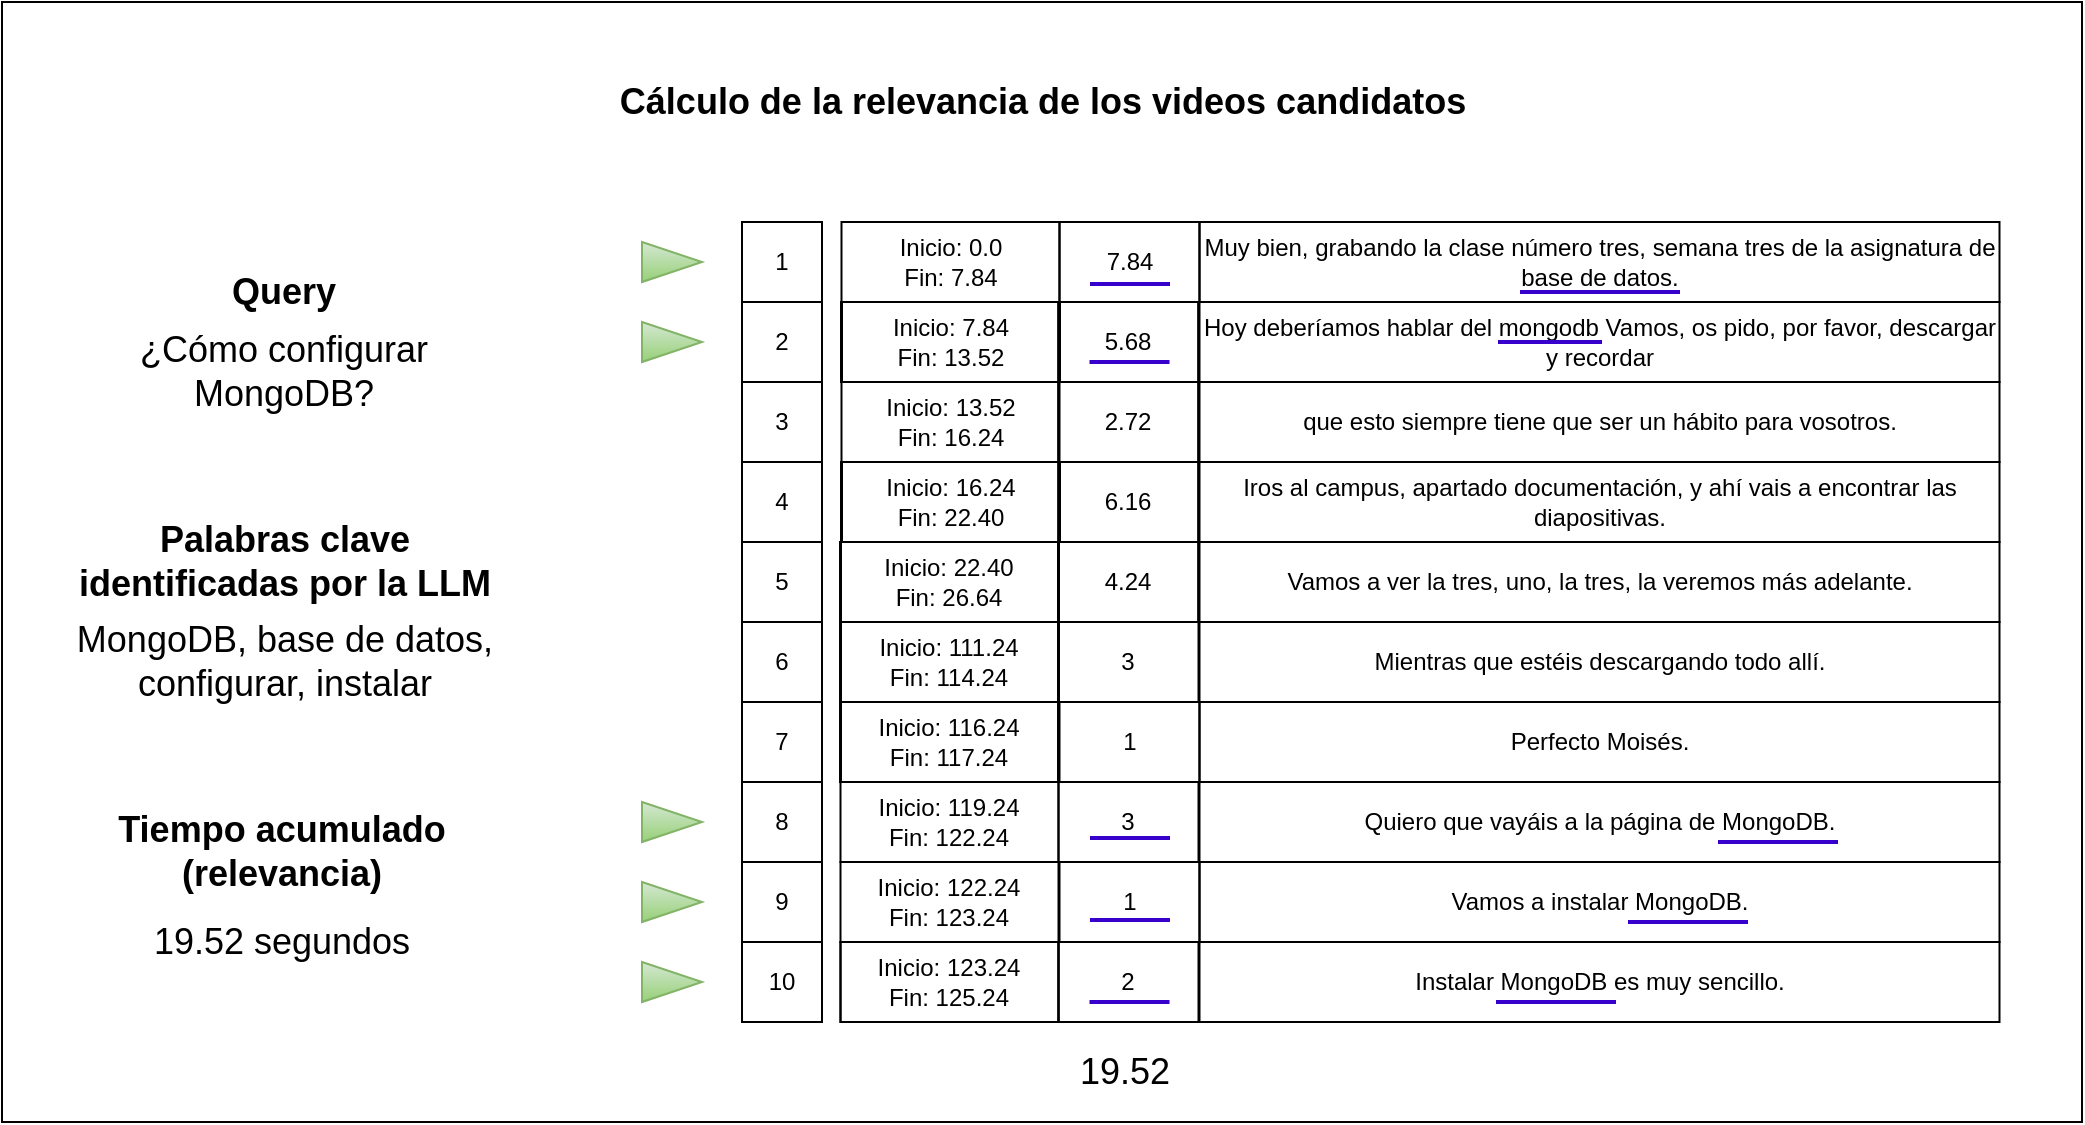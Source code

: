 <mxfile>
    <diagram id="01_xcEH4UmA5kcshdU0a" name="Page-1">
        <mxGraphModel dx="2121" dy="756" grid="1" gridSize="10" guides="1" tooltips="1" connect="1" arrows="1" fold="1" page="1" pageScale="1" pageWidth="850" pageHeight="1100" math="0" shadow="0">
            <root>
                <mxCell id="0"/>
                <mxCell id="1" parent="0"/>
                <mxCell id="115" value="" style="rounded=0;whiteSpace=wrap;html=1;fontSize=17;fillColor=#FFFFFF;" parent="1" vertex="1">
                    <mxGeometry x="-760" y="260" width="1040" height="560" as="geometry"/>
                </mxCell>
                <mxCell id="114" value="&lt;b style=&quot;font-size: 18px;&quot;&gt;&lt;font style=&quot;font-size: 18px;&quot;&gt;Cálculo de la relevancia de los videos candidatos&lt;/font&gt;&lt;/b&gt;" style="text;html=1;align=center;verticalAlign=middle;resizable=0;points=[];autosize=1;strokeColor=none;fillColor=none;fontColor=#000000;fontSize=18;" parent="1" vertex="1">
                    <mxGeometry x="-465" y="290" width="450" height="40" as="geometry"/>
                </mxCell>
                <mxCell id="172" value="Query" style="text;html=1;strokeColor=none;fillColor=none;align=center;verticalAlign=middle;whiteSpace=wrap;rounded=0;labelBackgroundColor=none;fontSize=18;fontColor=#000000;fontStyle=1" parent="1" vertex="1">
                    <mxGeometry x="-648.75" y="390" width="60" height="30" as="geometry"/>
                </mxCell>
                <mxCell id="173" value="¿Cómo configurar MongoDB?" style="text;html=1;strokeColor=none;fillColor=none;align=center;verticalAlign=middle;whiteSpace=wrap;rounded=0;labelBackgroundColor=none;fontSize=18;fontColor=#000000;" parent="1" vertex="1">
                    <mxGeometry x="-718.75" y="430" width="200" height="30" as="geometry"/>
                </mxCell>
                <mxCell id="175" value="MongoDB, base de datos, configurar, instalar" style="text;html=1;strokeColor=none;fillColor=none;align=center;verticalAlign=middle;whiteSpace=wrap;rounded=0;labelBackgroundColor=none;fontSize=18;fontColor=#000000;" parent="1" vertex="1">
                    <mxGeometry x="-743.13" y="555" width="248.75" height="70" as="geometry"/>
                </mxCell>
                <mxCell id="190" value="Palabras clave identificadas por la LLM" style="text;html=1;strokeColor=none;fillColor=none;align=center;verticalAlign=middle;whiteSpace=wrap;rounded=0;labelBackgroundColor=none;fontSize=18;fontColor=#000000;fontStyle=1" vertex="1" parent="1">
                    <mxGeometry x="-730" y="525" width="222.5" height="30" as="geometry"/>
                </mxCell>
                <mxCell id="194" value="" style="rounded=0;whiteSpace=wrap;html=1;strokeColor=#000000;fontColor=default;fillColor=none;" vertex="1" parent="1">
                    <mxGeometry x="-390" y="370" width="40" height="400" as="geometry"/>
                </mxCell>
                <mxCell id="195" value="1" style="whiteSpace=wrap;html=1;aspect=fixed;strokeColor=#000000;fontColor=#000000;fillColor=none;" vertex="1" parent="1">
                    <mxGeometry x="-390" y="370" width="40" height="40" as="geometry"/>
                </mxCell>
                <mxCell id="196" value="2" style="whiteSpace=wrap;html=1;aspect=fixed;strokeColor=#000000;fontColor=#000000;fillColor=none;" vertex="1" parent="1">
                    <mxGeometry x="-390" y="410" width="40" height="40" as="geometry"/>
                </mxCell>
                <mxCell id="197" value="3" style="whiteSpace=wrap;html=1;aspect=fixed;strokeColor=#000000;fontColor=#000000;fillColor=none;" vertex="1" parent="1">
                    <mxGeometry x="-390" y="450" width="40" height="40" as="geometry"/>
                </mxCell>
                <mxCell id="198" value="4" style="whiteSpace=wrap;html=1;aspect=fixed;strokeColor=#000000;fontColor=#000000;fillColor=none;" vertex="1" parent="1">
                    <mxGeometry x="-390" y="490" width="40" height="40" as="geometry"/>
                </mxCell>
                <mxCell id="199" value="5" style="whiteSpace=wrap;html=1;aspect=fixed;strokeColor=#000000;fontColor=#000000;fillColor=none;" vertex="1" parent="1">
                    <mxGeometry x="-390" y="530" width="40" height="40" as="geometry"/>
                </mxCell>
                <mxCell id="200" value="6" style="whiteSpace=wrap;html=1;aspect=fixed;strokeColor=#000000;fontColor=#000000;fillColor=none;" vertex="1" parent="1">
                    <mxGeometry x="-390" y="570" width="40" height="40" as="geometry"/>
                </mxCell>
                <mxCell id="201" value="8" style="whiteSpace=wrap;html=1;aspect=fixed;strokeColor=#000000;fontColor=#000000;fillColor=none;" vertex="1" parent="1">
                    <mxGeometry x="-390" y="650" width="40" height="40" as="geometry"/>
                </mxCell>
                <mxCell id="202" value="7" style="whiteSpace=wrap;html=1;aspect=fixed;strokeColor=#000000;fontColor=#000000;fillColor=none;" vertex="1" parent="1">
                    <mxGeometry x="-390" y="610" width="40" height="40" as="geometry"/>
                </mxCell>
                <mxCell id="203" value="9" style="whiteSpace=wrap;html=1;aspect=fixed;strokeColor=#000000;fontColor=#000000;fillColor=none;" vertex="1" parent="1">
                    <mxGeometry x="-390" y="690" width="40" height="40" as="geometry"/>
                </mxCell>
                <mxCell id="204" value="10" style="whiteSpace=wrap;html=1;aspect=fixed;strokeColor=#000000;fontColor=#000000;fillColor=none;" vertex="1" parent="1">
                    <mxGeometry x="-390" y="730" width="40" height="40" as="geometry"/>
                </mxCell>
                <mxCell id="312" value="Inicio: 0.0 &lt;br&gt;Fin: 7.84" style="rounded=0;whiteSpace=wrap;html=1;fillColor=none;strokeColor=#000000;fontColor=#000000;" vertex="1" parent="1">
                    <mxGeometry x="-340.25" y="370" width="109" height="40" as="geometry"/>
                </mxCell>
                <mxCell id="314" value="" style="rounded=0;whiteSpace=wrap;html=1;fillColor=none;strokeColor=#000000;" vertex="1" parent="1">
                    <mxGeometry x="-340.25" y="410" width="109" height="40" as="geometry"/>
                </mxCell>
                <mxCell id="315" value="Inicio: 13.52&lt;br&gt;Fin: 16.24" style="rounded=0;whiteSpace=wrap;html=1;fillColor=none;strokeColor=#000000;fontColor=#000000;" vertex="1" parent="1">
                    <mxGeometry x="-340.25" y="450" width="109" height="40" as="geometry"/>
                </mxCell>
                <mxCell id="316" value="" style="rounded=0;whiteSpace=wrap;html=1;fillColor=none;strokeColor=#000000;" vertex="1" parent="1">
                    <mxGeometry x="-340.25" y="490" width="109" height="40" as="geometry"/>
                </mxCell>
                <mxCell id="317" value="" style="rounded=0;whiteSpace=wrap;html=1;fillColor=none;strokeColor=#000000;" vertex="1" parent="1">
                    <mxGeometry x="-340.75" y="530" width="109" height="40" as="geometry"/>
                </mxCell>
                <mxCell id="318" value="" style="rounded=0;whiteSpace=wrap;html=1;fillColor=none;strokeColor=#000000;" vertex="1" parent="1">
                    <mxGeometry x="-340.75" y="570" width="109" height="40" as="geometry"/>
                </mxCell>
                <mxCell id="319" value="" style="rounded=0;whiteSpace=wrap;html=1;fillColor=none;strokeColor=#000000;" vertex="1" parent="1">
                    <mxGeometry x="-340.75" y="610" width="109" height="40" as="geometry"/>
                </mxCell>
                <mxCell id="320" value="Inicio: 119.24&lt;br&gt;Fin: 122.24" style="rounded=0;whiteSpace=wrap;html=1;fillColor=none;strokeColor=#000000;fontColor=#000000;" vertex="1" parent="1">
                    <mxGeometry x="-340.75" y="650" width="109" height="40" as="geometry"/>
                </mxCell>
                <mxCell id="321" value="Inicio: 122.24&lt;br&gt;Fin: 123.24" style="rounded=0;whiteSpace=wrap;html=1;fillColor=none;strokeColor=#000000;fontColor=#000000;" vertex="1" parent="1">
                    <mxGeometry x="-340.75" y="690" width="109" height="40" as="geometry"/>
                </mxCell>
                <mxCell id="322" value="" style="rounded=0;whiteSpace=wrap;html=1;fillColor=none;strokeColor=#000000;" vertex="1" parent="1">
                    <mxGeometry x="-340.75" y="730" width="109" height="40" as="geometry"/>
                </mxCell>
                <mxCell id="327" value="Mientras que estéis descargando todo allí." style="rounded=0;whiteSpace=wrap;html=1;fillColor=none;strokeColor=#000000;fontColor=#000000;" vertex="1" parent="1">
                    <mxGeometry x="-161.25" y="570" width="400" height="40" as="geometry"/>
                </mxCell>
                <mxCell id="328" value="Perfecto Moisés." style="rounded=0;whiteSpace=wrap;html=1;fillColor=none;strokeColor=#000000;fontColor=#000000;" vertex="1" parent="1">
                    <mxGeometry x="-161.25" y="610" width="400" height="40" as="geometry"/>
                </mxCell>
                <mxCell id="367" value="" style="rounded=0;whiteSpace=wrap;html=1;fillColor=none;strokeColor=#000000;" vertex="1" parent="1">
                    <mxGeometry x="-340.25" y="410" width="109" height="40" as="geometry"/>
                </mxCell>
                <mxCell id="370" value="" style="rounded=0;whiteSpace=wrap;html=1;fillColor=none;strokeColor=#000000;" vertex="1" parent="1">
                    <mxGeometry x="-340.25" y="490" width="109" height="40" as="geometry"/>
                </mxCell>
                <mxCell id="373" value="" style="rounded=0;whiteSpace=wrap;html=1;fillColor=none;strokeColor=#000000;" vertex="1" parent="1">
                    <mxGeometry x="-340.25" y="410" width="109" height="40" as="geometry"/>
                </mxCell>
                <mxCell id="376" value="" style="rounded=0;whiteSpace=wrap;html=1;fillColor=none;strokeColor=#000000;" vertex="1" parent="1">
                    <mxGeometry x="-340.25" y="490" width="109" height="40" as="geometry"/>
                </mxCell>
                <mxCell id="379" value="" style="rounded=0;whiteSpace=wrap;html=1;fillColor=none;strokeColor=#000000;" vertex="1" parent="1">
                    <mxGeometry x="-340.75" y="530" width="109" height="40" as="geometry"/>
                </mxCell>
                <mxCell id="380" value="" style="rounded=0;whiteSpace=wrap;html=1;fillColor=none;strokeColor=#000000;" vertex="1" parent="1">
                    <mxGeometry x="-340.75" y="570" width="109" height="40" as="geometry"/>
                </mxCell>
                <mxCell id="381" value="" style="rounded=0;whiteSpace=wrap;html=1;fillColor=none;strokeColor=#000000;" vertex="1" parent="1">
                    <mxGeometry x="-340.75" y="610" width="109" height="40" as="geometry"/>
                </mxCell>
                <mxCell id="384" value="" style="rounded=0;whiteSpace=wrap;html=1;fillColor=none;strokeColor=#000000;" vertex="1" parent="1">
                    <mxGeometry x="-340.25" y="410" width="109" height="40" as="geometry"/>
                </mxCell>
                <mxCell id="387" value="" style="rounded=0;whiteSpace=wrap;html=1;fillColor=none;strokeColor=#000000;" vertex="1" parent="1">
                    <mxGeometry x="-340.25" y="490" width="109" height="40" as="geometry"/>
                </mxCell>
                <mxCell id="390" value="" style="rounded=0;whiteSpace=wrap;html=1;fillColor=none;strokeColor=#000000;" vertex="1" parent="1">
                    <mxGeometry x="-340.75" y="530" width="109" height="40" as="geometry"/>
                </mxCell>
                <mxCell id="391" value="" style="rounded=0;whiteSpace=wrap;html=1;fillColor=none;strokeColor=#000000;" vertex="1" parent="1">
                    <mxGeometry x="-340.75" y="570" width="109" height="40" as="geometry"/>
                </mxCell>
                <mxCell id="392" value="" style="rounded=0;whiteSpace=wrap;html=1;fillColor=none;strokeColor=#000000;" vertex="1" parent="1">
                    <mxGeometry x="-340.75" y="610" width="109" height="40" as="geometry"/>
                </mxCell>
                <mxCell id="395" value="" style="rounded=0;whiteSpace=wrap;html=1;fillColor=none;strokeColor=#000000;" vertex="1" parent="1">
                    <mxGeometry x="-340.25" y="410" width="109" height="40" as="geometry"/>
                </mxCell>
                <mxCell id="398" value="" style="rounded=0;whiteSpace=wrap;html=1;fillColor=none;strokeColor=#000000;" vertex="1" parent="1">
                    <mxGeometry x="-340.25" y="490" width="109" height="40" as="geometry"/>
                </mxCell>
                <mxCell id="401" value="" style="rounded=0;whiteSpace=wrap;html=1;fillColor=none;strokeColor=#000000;" vertex="1" parent="1">
                    <mxGeometry x="-340.75" y="530" width="109" height="40" as="geometry"/>
                </mxCell>
                <mxCell id="402" value="" style="rounded=0;whiteSpace=wrap;html=1;fillColor=none;strokeColor=#000000;" vertex="1" parent="1">
                    <mxGeometry x="-340.75" y="570" width="109" height="40" as="geometry"/>
                </mxCell>
                <mxCell id="403" value="" style="rounded=0;whiteSpace=wrap;html=1;fillColor=none;strokeColor=#000000;" vertex="1" parent="1">
                    <mxGeometry x="-340.75" y="610" width="109" height="40" as="geometry"/>
                </mxCell>
                <mxCell id="406" value="" style="rounded=0;whiteSpace=wrap;html=1;fillColor=none;strokeColor=#000000;" vertex="1" parent="1">
                    <mxGeometry x="-340.25" y="410" width="109" height="40" as="geometry"/>
                </mxCell>
                <mxCell id="409" value="" style="rounded=0;whiteSpace=wrap;html=1;fillColor=none;strokeColor=#000000;" vertex="1" parent="1">
                    <mxGeometry x="-340.25" y="490" width="109" height="40" as="geometry"/>
                </mxCell>
                <mxCell id="412" value="" style="rounded=0;whiteSpace=wrap;html=1;fillColor=none;strokeColor=#000000;" vertex="1" parent="1">
                    <mxGeometry x="-340.75" y="530" width="109" height="40" as="geometry"/>
                </mxCell>
                <mxCell id="413" value="" style="rounded=0;whiteSpace=wrap;html=1;fillColor=none;strokeColor=#000000;" vertex="1" parent="1">
                    <mxGeometry x="-340.75" y="570" width="109" height="40" as="geometry"/>
                </mxCell>
                <mxCell id="414" value="" style="rounded=0;whiteSpace=wrap;html=1;fillColor=none;strokeColor=#000000;" vertex="1" parent="1">
                    <mxGeometry x="-340.75" y="610" width="109" height="40" as="geometry"/>
                </mxCell>
                <mxCell id="416" value="Muy bien, grabando la clase número tres, semana tres de la asignatura de base de datos." style="rounded=0;whiteSpace=wrap;html=1;fillColor=none;strokeColor=#000000;fontColor=#000000;" vertex="1" parent="1">
                    <mxGeometry x="-161.25" y="370" width="400" height="40" as="geometry"/>
                </mxCell>
                <mxCell id="417" value="Inicio: 7.84 &lt;br&gt;Fin: 13.52" style="rounded=0;whiteSpace=wrap;html=1;fillColor=none;strokeColor=#000000;fontColor=#000000;" vertex="1" parent="1">
                    <mxGeometry x="-340.25" y="410" width="109" height="40" as="geometry"/>
                </mxCell>
                <mxCell id="418" value="Hoy deberíamos hablar del mongodb Vamos, os pido, por favor, descargar y recordar" style="rounded=0;whiteSpace=wrap;html=1;fillColor=none;strokeColor=#000000;fontColor=#000000;" vertex="1" parent="1">
                    <mxGeometry x="-161.25" y="410" width="400" height="40" as="geometry"/>
                </mxCell>
                <mxCell id="419" value="que esto siempre tiene que ser un hábito para vosotros." style="rounded=0;whiteSpace=wrap;html=1;fillColor=none;strokeColor=#000000;fontColor=#000000;" vertex="1" parent="1">
                    <mxGeometry x="-161.25" y="450" width="400" height="40" as="geometry"/>
                </mxCell>
                <mxCell id="420" value="Inicio: 16.24&lt;br&gt;Fin: 22.40" style="rounded=0;whiteSpace=wrap;html=1;fillColor=none;strokeColor=#000000;fontColor=#000000;" vertex="1" parent="1">
                    <mxGeometry x="-340.25" y="490" width="109" height="40" as="geometry"/>
                </mxCell>
                <mxCell id="421" value="Iros al campus, apartado documentación, y ahí vais a encontrar las diapositivas." style="rounded=0;whiteSpace=wrap;html=1;fillColor=none;strokeColor=#000000;fontColor=#000000;" vertex="1" parent="1">
                    <mxGeometry x="-161.25" y="490" width="400" height="40" as="geometry"/>
                </mxCell>
                <mxCell id="422" value="Vamos a ver la tres, uno, la tres, la veremos más adelante." style="rounded=0;whiteSpace=wrap;html=1;fillColor=none;strokeColor=#000000;fontColor=#000000;" vertex="1" parent="1">
                    <mxGeometry x="-161.25" y="530" width="400" height="40" as="geometry"/>
                </mxCell>
                <mxCell id="423" value="Inicio: 22.40&lt;br&gt;Fin: 26.64" style="rounded=0;whiteSpace=wrap;html=1;fillColor=none;strokeColor=#000000;fontColor=#000000;" vertex="1" parent="1">
                    <mxGeometry x="-340.75" y="530" width="109" height="40" as="geometry"/>
                </mxCell>
                <mxCell id="424" value="Inicio: 111.24&lt;br&gt;Fin: 114.24" style="rounded=0;whiteSpace=wrap;html=1;fillColor=none;strokeColor=#000000;fontColor=#000000;" vertex="1" parent="1">
                    <mxGeometry x="-340.75" y="570" width="109" height="40" as="geometry"/>
                </mxCell>
                <mxCell id="425" value="Inicio: 116.24 &lt;br&gt;Fin: 117.24" style="rounded=0;whiteSpace=wrap;html=1;fillColor=none;strokeColor=#000000;fontColor=#000000;" vertex="1" parent="1">
                    <mxGeometry x="-340.75" y="610" width="109" height="40" as="geometry"/>
                </mxCell>
                <mxCell id="426" value="Quiero que vayáis a la página de MongoDB." style="rounded=0;whiteSpace=wrap;html=1;fillColor=none;strokeColor=#000000;fontColor=#000000;" vertex="1" parent="1">
                    <mxGeometry x="-161.25" y="650" width="400" height="40" as="geometry"/>
                </mxCell>
                <mxCell id="427" value="Vamos a instalar MongoDB." style="rounded=0;whiteSpace=wrap;html=1;fillColor=none;strokeColor=#000000;fontColor=#000000;" vertex="1" parent="1">
                    <mxGeometry x="-161.25" y="690" width="400" height="40" as="geometry"/>
                </mxCell>
                <mxCell id="428" value="Instalar MongoDB&amp;nbsp;es muy sencillo." style="rounded=0;whiteSpace=wrap;html=1;fillColor=none;strokeColor=#000000;fontColor=#000000;" vertex="1" parent="1">
                    <mxGeometry x="-161.25" y="730" width="400" height="40" as="geometry"/>
                </mxCell>
                <mxCell id="429" value="Inicio: 123.24&lt;br&gt;Fin: 125.24" style="rounded=0;whiteSpace=wrap;html=1;fillColor=none;strokeColor=#000000;fontColor=#000000;" vertex="1" parent="1">
                    <mxGeometry x="-340.75" y="730" width="109" height="40" as="geometry"/>
                </mxCell>
                <mxCell id="430" value="&lt;font color=&quot;#000000&quot;&gt;7.84&lt;/font&gt;" style="rounded=0;whiteSpace=wrap;html=1;fillColor=none;strokeColor=#000000;" vertex="1" parent="1">
                    <mxGeometry x="-231.25" y="370" width="70" height="40" as="geometry"/>
                </mxCell>
                <mxCell id="431" value="" style="rounded=0;whiteSpace=wrap;html=1;fillColor=none;strokeColor=#000000;" vertex="1" parent="1">
                    <mxGeometry x="-231.75" y="410" width="70" height="40" as="geometry"/>
                </mxCell>
                <mxCell id="432" value="" style="rounded=0;whiteSpace=wrap;html=1;fillColor=none;strokeColor=#000000;" vertex="1" parent="1">
                    <mxGeometry x="-231.75" y="450" width="70" height="40" as="geometry"/>
                </mxCell>
                <mxCell id="433" value="" style="rounded=0;whiteSpace=wrap;html=1;fillColor=none;strokeColor=#000000;" vertex="1" parent="1">
                    <mxGeometry x="-231.75" y="490" width="70" height="40" as="geometry"/>
                </mxCell>
                <mxCell id="434" value="" style="rounded=0;whiteSpace=wrap;html=1;fillColor=none;strokeColor=#000000;" vertex="1" parent="1">
                    <mxGeometry x="-231.75" y="530" width="70" height="40" as="geometry"/>
                </mxCell>
                <mxCell id="437" value="3" style="rounded=0;whiteSpace=wrap;html=1;fillColor=none;strokeColor=#000000;fontColor=#000000;" vertex="1" parent="1">
                    <mxGeometry x="-231.75" y="570" width="70" height="40" as="geometry"/>
                </mxCell>
                <mxCell id="438" value="1" style="rounded=0;whiteSpace=wrap;html=1;fillColor=none;strokeColor=#000000;fontColor=#000000;" vertex="1" parent="1">
                    <mxGeometry x="-231.25" y="610" width="70" height="40" as="geometry"/>
                </mxCell>
                <mxCell id="439" value="3" style="rounded=0;whiteSpace=wrap;html=1;fillColor=none;strokeColor=#000000;fontColor=#000000;" vertex="1" parent="1">
                    <mxGeometry x="-231.75" y="650" width="70" height="40" as="geometry"/>
                </mxCell>
                <mxCell id="440" value="1" style="rounded=0;whiteSpace=wrap;html=1;fillColor=none;strokeColor=#000000;fontColor=#000000;" vertex="1" parent="1">
                    <mxGeometry x="-231.25" y="690" width="70" height="40" as="geometry"/>
                </mxCell>
                <mxCell id="441" value="2" style="rounded=0;whiteSpace=wrap;html=1;fillColor=none;strokeColor=#000000;fontColor=#000000;" vertex="1" parent="1">
                    <mxGeometry x="-231.75" y="730" width="70" height="40" as="geometry"/>
                </mxCell>
                <mxCell id="442" value="" style="rounded=0;whiteSpace=wrap;html=1;fillColor=none;strokeColor=#000000;" vertex="1" parent="1">
                    <mxGeometry x="-231.75" y="410" width="70" height="40" as="geometry"/>
                </mxCell>
                <mxCell id="443" value="" style="rounded=0;whiteSpace=wrap;html=1;fillColor=none;strokeColor=#000000;" vertex="1" parent="1">
                    <mxGeometry x="-231.75" y="450" width="70" height="40" as="geometry"/>
                </mxCell>
                <mxCell id="444" value="" style="rounded=0;whiteSpace=wrap;html=1;fillColor=none;strokeColor=#000000;" vertex="1" parent="1">
                    <mxGeometry x="-231.75" y="490" width="70" height="40" as="geometry"/>
                </mxCell>
                <mxCell id="445" value="" style="rounded=0;whiteSpace=wrap;html=1;fillColor=none;strokeColor=#000000;" vertex="1" parent="1">
                    <mxGeometry x="-231.75" y="530" width="70" height="40" as="geometry"/>
                </mxCell>
                <mxCell id="446" value="5.68" style="rounded=0;whiteSpace=wrap;html=1;fillColor=none;strokeColor=#000000;fontColor=#000000;" vertex="1" parent="1">
                    <mxGeometry x="-231.75" y="410" width="70" height="40" as="geometry"/>
                </mxCell>
                <mxCell id="447" value="2.72" style="rounded=0;whiteSpace=wrap;html=1;fillColor=none;strokeColor=#000000;fontColor=#000000;" vertex="1" parent="1">
                    <mxGeometry x="-231.75" y="450" width="70" height="40" as="geometry"/>
                </mxCell>
                <mxCell id="448" value="6.16" style="rounded=0;whiteSpace=wrap;html=1;fillColor=none;strokeColor=#000000;fontColor=#000000;" vertex="1" parent="1">
                    <mxGeometry x="-231.75" y="490" width="70" height="40" as="geometry"/>
                </mxCell>
                <mxCell id="449" value="4.24" style="rounded=0;whiteSpace=wrap;html=1;fillColor=none;strokeColor=#000000;fontColor=#000000;" vertex="1" parent="1">
                    <mxGeometry x="-231.75" y="530" width="70" height="40" as="geometry"/>
                </mxCell>
                <mxCell id="450" value="" style="triangle;whiteSpace=wrap;html=1;labelBackgroundColor=none;strokeColor=#82b366;fontSize=18;fillColor=#d5e8d4;gradientColor=#97d077;" vertex="1" parent="1">
                    <mxGeometry x="-440" y="380" width="30" height="20" as="geometry"/>
                </mxCell>
                <mxCell id="451" value="" style="triangle;whiteSpace=wrap;html=1;labelBackgroundColor=none;strokeColor=#82b366;fontSize=18;fillColor=#d5e8d4;gradientColor=#97d077;" vertex="1" parent="1">
                    <mxGeometry x="-440" y="420" width="30" height="20" as="geometry"/>
                </mxCell>
                <mxCell id="452" value="" style="triangle;whiteSpace=wrap;html=1;labelBackgroundColor=none;strokeColor=#82b366;fontSize=18;fillColor=#d5e8d4;gradientColor=#97d077;" vertex="1" parent="1">
                    <mxGeometry x="-440" y="660" width="30" height="20" as="geometry"/>
                </mxCell>
                <mxCell id="453" value="" style="triangle;whiteSpace=wrap;html=1;labelBackgroundColor=none;strokeColor=#82b366;fontSize=18;fillColor=#d5e8d4;gradientColor=#97d077;" vertex="1" parent="1">
                    <mxGeometry x="-440" y="700" width="30" height="20" as="geometry"/>
                </mxCell>
                <mxCell id="454" value="" style="triangle;whiteSpace=wrap;html=1;labelBackgroundColor=none;strokeColor=#82b366;fontSize=18;fillColor=#d5e8d4;gradientColor=#97d077;" vertex="1" parent="1">
                    <mxGeometry x="-440" y="740" width="30" height="20" as="geometry"/>
                </mxCell>
                <mxCell id="455" value="" style="line;strokeWidth=2;html=1;strokeColor=#3700CC;fontColor=#ffffff;fillColor=#6a00ff;" vertex="1" parent="1">
                    <mxGeometry x="-1" y="400" width="80" height="10" as="geometry"/>
                </mxCell>
                <mxCell id="456" value="" style="line;strokeWidth=2;html=1;strokeColor=#3700CC;fontColor=#ffffff;fillColor=#6a00ff;" vertex="1" parent="1">
                    <mxGeometry x="-12" y="425" width="52" height="10" as="geometry"/>
                </mxCell>
                <mxCell id="457" value="" style="line;strokeWidth=2;html=1;strokeColor=#3700CC;fontColor=#ffffff;fillColor=#6a00ff;" vertex="1" parent="1">
                    <mxGeometry x="98" y="675" width="60" height="10" as="geometry"/>
                </mxCell>
                <mxCell id="460" value="" style="line;strokeWidth=2;html=1;strokeColor=#3700CC;fontColor=#ffffff;fillColor=#6a00ff;" vertex="1" parent="1">
                    <mxGeometry x="53" y="715" width="60" height="10" as="geometry"/>
                </mxCell>
                <mxCell id="461" value="" style="line;strokeWidth=2;html=1;strokeColor=#3700CC;fontColor=#ffffff;fillColor=#6a00ff;" vertex="1" parent="1">
                    <mxGeometry x="-13" y="755" width="60" height="10" as="geometry"/>
                </mxCell>
                <mxCell id="462" value="Tiempo acumulado (relevancia)" style="text;html=1;strokeColor=none;fillColor=none;align=center;verticalAlign=middle;whiteSpace=wrap;rounded=0;labelBackgroundColor=none;fontSize=18;fontColor=#000000;fontStyle=1" vertex="1" parent="1">
                    <mxGeometry x="-720" y="670" width="200" height="30" as="geometry"/>
                </mxCell>
                <mxCell id="463" value="19.52 segundos" style="text;html=1;strokeColor=none;fillColor=none;align=center;verticalAlign=middle;whiteSpace=wrap;rounded=0;labelBackgroundColor=none;fontSize=18;fontColor=#000000;" vertex="1" parent="1">
                    <mxGeometry x="-720" y="715" width="200" height="30" as="geometry"/>
                </mxCell>
                <mxCell id="464" value="19.52&amp;nbsp;" style="text;html=1;strokeColor=none;fillColor=none;align=center;verticalAlign=middle;whiteSpace=wrap;rounded=0;labelBackgroundColor=none;fontSize=18;fontColor=#000000;" vertex="1" parent="1">
                    <mxGeometry x="-296.25" y="780" width="200" height="30" as="geometry"/>
                </mxCell>
                <mxCell id="465" value="" style="line;strokeWidth=2;html=1;strokeColor=#3700CC;fontColor=#ffffff;fillColor=#6a00ff;" vertex="1" parent="1">
                    <mxGeometry x="-216" y="396" width="40" height="10" as="geometry"/>
                </mxCell>
                <mxCell id="466" value="" style="line;strokeWidth=2;html=1;strokeColor=#3700CC;fontColor=#ffffff;fillColor=#6a00ff;" vertex="1" parent="1">
                    <mxGeometry x="-216.25" y="435" width="40" height="10" as="geometry"/>
                </mxCell>
                <mxCell id="467" value="" style="line;strokeWidth=2;html=1;strokeColor=#3700CC;fontColor=#ffffff;fillColor=#6a00ff;" vertex="1" parent="1">
                    <mxGeometry x="-216" y="673" width="40" height="10" as="geometry"/>
                </mxCell>
                <mxCell id="468" value="" style="line;strokeWidth=2;html=1;strokeColor=#3700CC;fontColor=#ffffff;fillColor=#6a00ff;" vertex="1" parent="1">
                    <mxGeometry x="-216" y="714" width="40" height="10" as="geometry"/>
                </mxCell>
                <mxCell id="469" value="" style="line;strokeWidth=2;html=1;strokeColor=#3700CC;fontColor=#ffffff;fillColor=#6a00ff;" vertex="1" parent="1">
                    <mxGeometry x="-216.25" y="755" width="40" height="10" as="geometry"/>
                </mxCell>
            </root>
        </mxGraphModel>
    </diagram>
</mxfile>